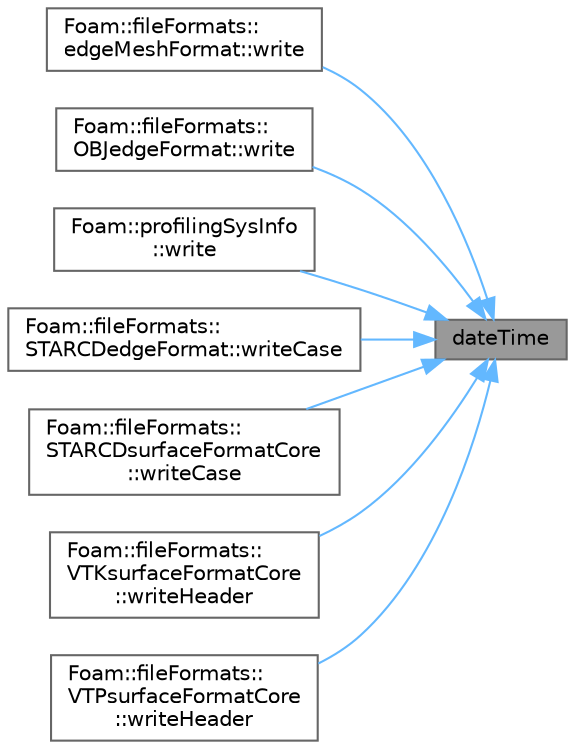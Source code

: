 digraph "dateTime"
{
 // LATEX_PDF_SIZE
  bgcolor="transparent";
  edge [fontname=Helvetica,fontsize=10,labelfontname=Helvetica,labelfontsize=10];
  node [fontname=Helvetica,fontsize=10,shape=box,height=0.2,width=0.4];
  rankdir="RL";
  Node1 [id="Node000001",label="dateTime",height=0.2,width=0.4,color="gray40", fillcolor="grey60", style="filled", fontcolor="black",tooltip=" "];
  Node1 -> Node2 [id="edge1_Node000001_Node000002",dir="back",color="steelblue1",style="solid",tooltip=" "];
  Node2 [id="Node000002",label="Foam::fileFormats::\ledgeMeshFormat::write",height=0.2,width=0.4,color="grey40", fillcolor="white", style="filled",URL="$classFoam_1_1fileFormats_1_1edgeMeshFormat.html#adf721a28e72fe40c5a37251ed41f9750",tooltip=" "];
  Node1 -> Node3 [id="edge2_Node000001_Node000003",dir="back",color="steelblue1",style="solid",tooltip=" "];
  Node3 [id="Node000003",label="Foam::fileFormats::\lOBJedgeFormat::write",height=0.2,width=0.4,color="grey40", fillcolor="white", style="filled",URL="$classFoam_1_1fileFormats_1_1OBJedgeFormat.html#af2efd70fe10200fd1d7674136c937b2d",tooltip=" "];
  Node1 -> Node4 [id="edge3_Node000001_Node000004",dir="back",color="steelblue1",style="solid",tooltip=" "];
  Node4 [id="Node000004",label="Foam::profilingSysInfo\l::write",height=0.2,width=0.4,color="grey40", fillcolor="white", style="filled",URL="$classFoam_1_1profilingSysInfo.html#a84ca8fa40b9dd104c93d1a4fae89d009",tooltip=" "];
  Node1 -> Node5 [id="edge4_Node000001_Node000005",dir="back",color="steelblue1",style="solid",tooltip=" "];
  Node5 [id="Node000005",label="Foam::fileFormats::\lSTARCDedgeFormat::writeCase",height=0.2,width=0.4,color="grey40", fillcolor="white", style="filled",URL="$classFoam_1_1fileFormats_1_1STARCDedgeFormat.html#a038308d12fed73c21595ee79f130566f",tooltip=" "];
  Node1 -> Node6 [id="edge5_Node000001_Node000006",dir="back",color="steelblue1",style="solid",tooltip=" "];
  Node6 [id="Node000006",label="Foam::fileFormats::\lSTARCDsurfaceFormatCore\l::writeCase",height=0.2,width=0.4,color="grey40", fillcolor="white", style="filled",URL="$classFoam_1_1fileFormats_1_1STARCDsurfaceFormatCore.html#a49d015b3c2cecbe5e9501ea5021a7000",tooltip=" "];
  Node1 -> Node7 [id="edge6_Node000001_Node000007",dir="back",color="steelblue1",style="solid",tooltip=" "];
  Node7 [id="Node000007",label="Foam::fileFormats::\lVTKsurfaceFormatCore\l::writeHeader",height=0.2,width=0.4,color="grey40", fillcolor="white", style="filled",URL="$classFoam_1_1fileFormats_1_1VTKsurfaceFormatCore.html#a711d9ebf15e580746ff09e6aa657403e",tooltip=" "];
  Node1 -> Node8 [id="edge7_Node000001_Node000008",dir="back",color="steelblue1",style="solid",tooltip=" "];
  Node8 [id="Node000008",label="Foam::fileFormats::\lVTPsurfaceFormatCore\l::writeHeader",height=0.2,width=0.4,color="grey40", fillcolor="white", style="filled",URL="$classFoam_1_1fileFormats_1_1VTPsurfaceFormatCore.html#aa971a868e68ef32beb98a56804047efc",tooltip=" "];
}
